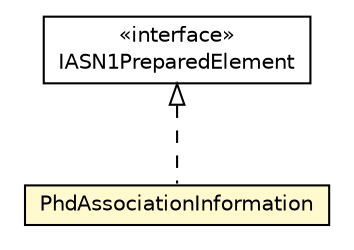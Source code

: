 #!/usr/local/bin/dot
#
# Class diagram 
# Generated by UMLGraph version R5_6-24-gf6e263 (http://www.umlgraph.org/)
#

digraph G {
	edge [fontname="Helvetica",fontsize=10,labelfontname="Helvetica",labelfontsize=10];
	node [fontname="Helvetica",fontsize=10,shape=plaintext];
	nodesep=0.25;
	ranksep=0.5;
	// org.universAAL.lddi.lib.ieeex73std.org.bn.coders.IASN1PreparedElement
	c263387 [label=<<table title="org.universAAL.lddi.lib.ieeex73std.org.bn.coders.IASN1PreparedElement" border="0" cellborder="1" cellspacing="0" cellpadding="2" port="p" href="../../org/bn/coders/IASN1PreparedElement.html">
		<tr><td><table border="0" cellspacing="0" cellpadding="1">
<tr><td align="center" balign="center"> &#171;interface&#187; </td></tr>
<tr><td align="center" balign="center"> IASN1PreparedElement </td></tr>
		</table></td></tr>
		</table>>, URL="../../org/bn/coders/IASN1PreparedElement.html", fontname="Helvetica", fontcolor="black", fontsize=10.0];
	// org.universAAL.lddi.lib.ieeex73std.x73.p20601.PhdAssociationInformation
	c263571 [label=<<table title="org.universAAL.lddi.lib.ieeex73std.x73.p20601.PhdAssociationInformation" border="0" cellborder="1" cellspacing="0" cellpadding="2" port="p" bgcolor="lemonChiffon" href="./PhdAssociationInformation.html">
		<tr><td><table border="0" cellspacing="0" cellpadding="1">
<tr><td align="center" balign="center"> PhdAssociationInformation </td></tr>
		</table></td></tr>
		</table>>, URL="./PhdAssociationInformation.html", fontname="Helvetica", fontcolor="black", fontsize=10.0];
	//org.universAAL.lddi.lib.ieeex73std.x73.p20601.PhdAssociationInformation implements org.universAAL.lddi.lib.ieeex73std.org.bn.coders.IASN1PreparedElement
	c263387:p -> c263571:p [dir=back,arrowtail=empty,style=dashed];
}

